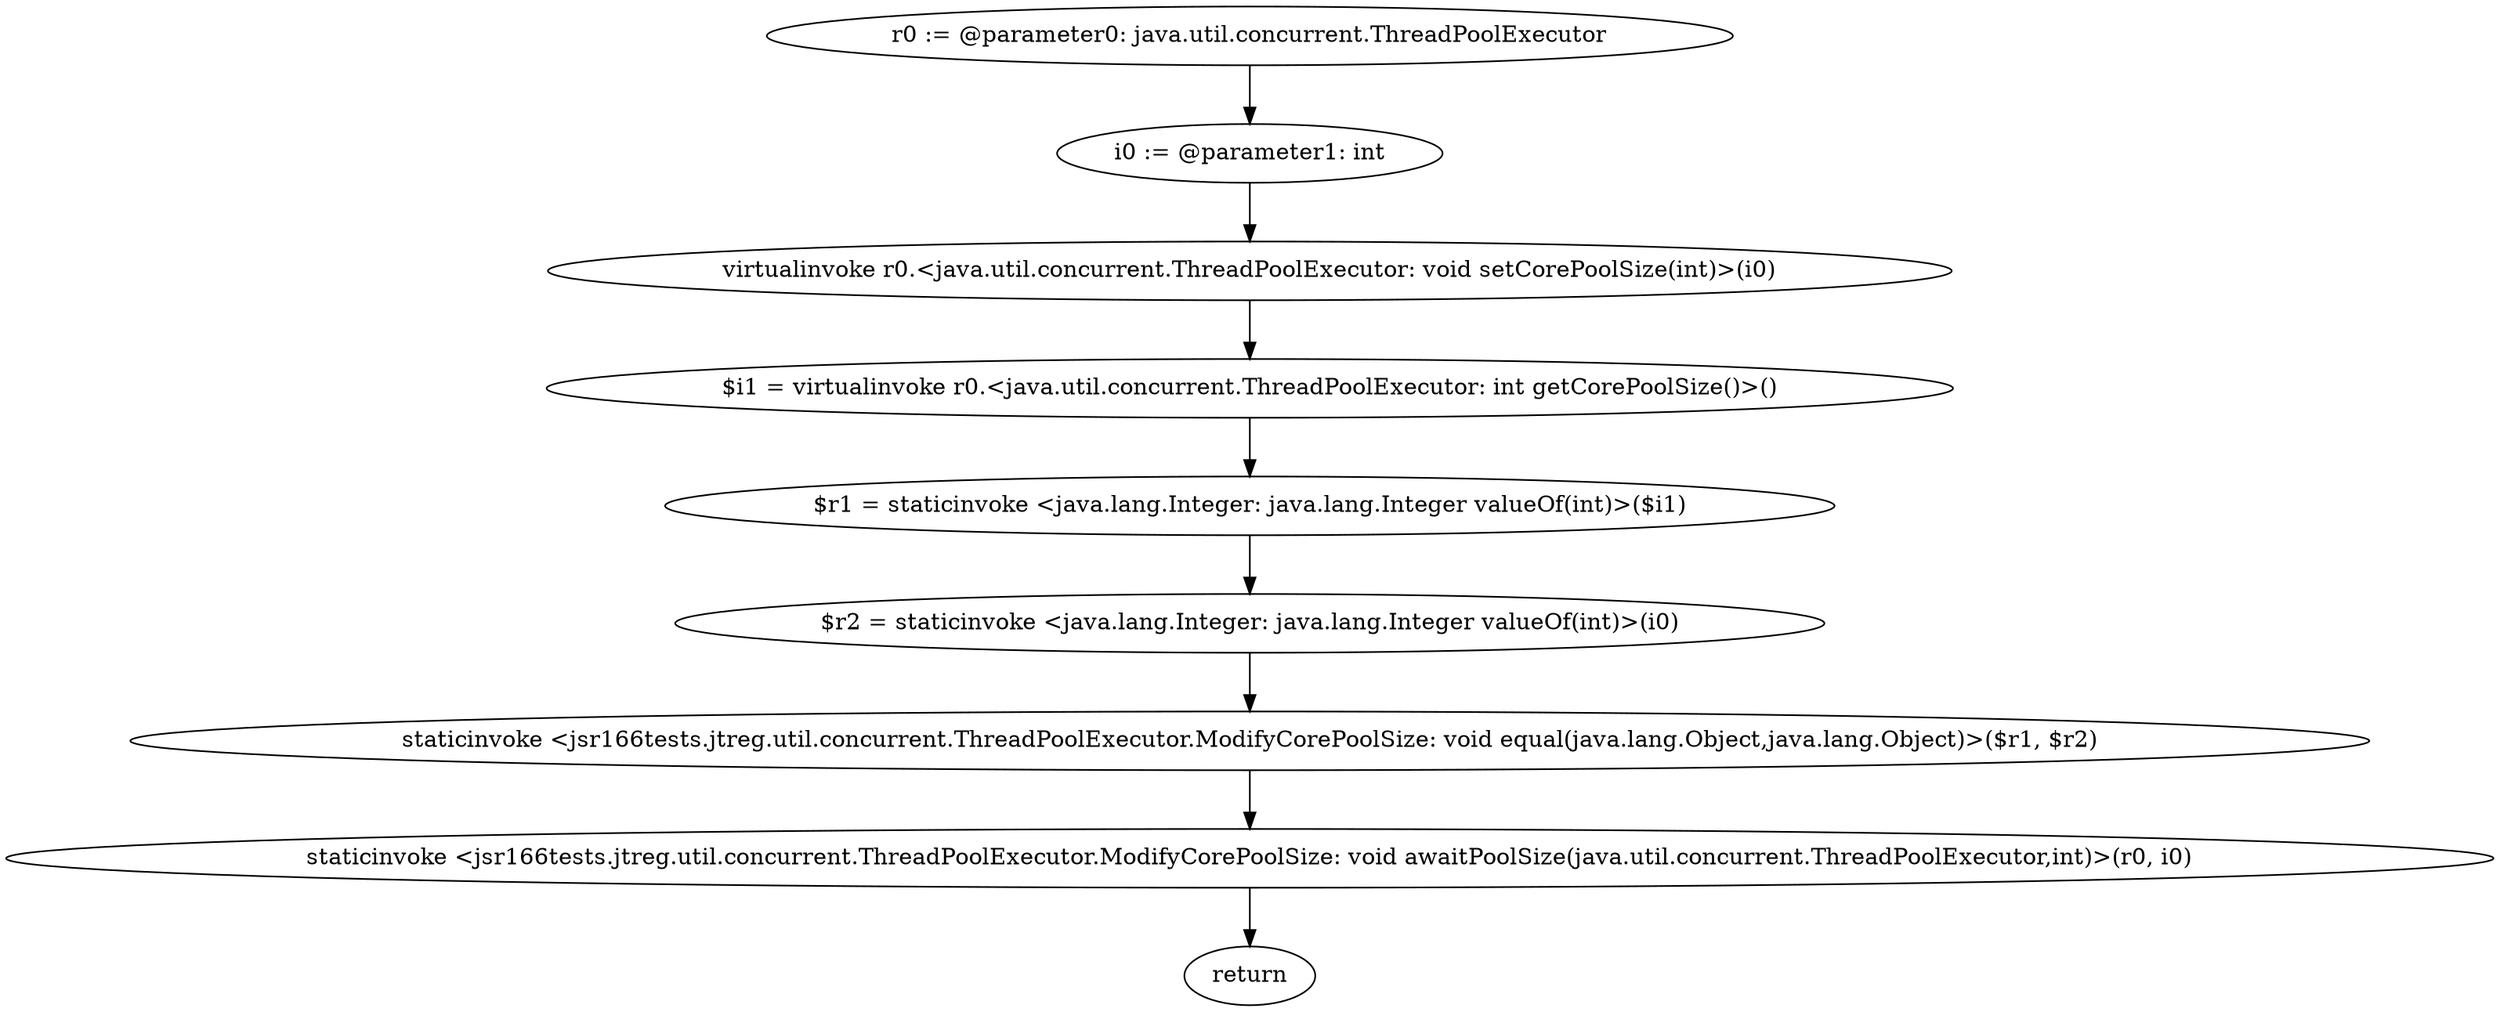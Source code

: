 digraph "unitGraph" {
    "r0 := @parameter0: java.util.concurrent.ThreadPoolExecutor"
    "i0 := @parameter1: int"
    "virtualinvoke r0.<java.util.concurrent.ThreadPoolExecutor: void setCorePoolSize(int)>(i0)"
    "$i1 = virtualinvoke r0.<java.util.concurrent.ThreadPoolExecutor: int getCorePoolSize()>()"
    "$r1 = staticinvoke <java.lang.Integer: java.lang.Integer valueOf(int)>($i1)"
    "$r2 = staticinvoke <java.lang.Integer: java.lang.Integer valueOf(int)>(i0)"
    "staticinvoke <jsr166tests.jtreg.util.concurrent.ThreadPoolExecutor.ModifyCorePoolSize: void equal(java.lang.Object,java.lang.Object)>($r1, $r2)"
    "staticinvoke <jsr166tests.jtreg.util.concurrent.ThreadPoolExecutor.ModifyCorePoolSize: void awaitPoolSize(java.util.concurrent.ThreadPoolExecutor,int)>(r0, i0)"
    "return"
    "r0 := @parameter0: java.util.concurrent.ThreadPoolExecutor"->"i0 := @parameter1: int";
    "i0 := @parameter1: int"->"virtualinvoke r0.<java.util.concurrent.ThreadPoolExecutor: void setCorePoolSize(int)>(i0)";
    "virtualinvoke r0.<java.util.concurrent.ThreadPoolExecutor: void setCorePoolSize(int)>(i0)"->"$i1 = virtualinvoke r0.<java.util.concurrent.ThreadPoolExecutor: int getCorePoolSize()>()";
    "$i1 = virtualinvoke r0.<java.util.concurrent.ThreadPoolExecutor: int getCorePoolSize()>()"->"$r1 = staticinvoke <java.lang.Integer: java.lang.Integer valueOf(int)>($i1)";
    "$r1 = staticinvoke <java.lang.Integer: java.lang.Integer valueOf(int)>($i1)"->"$r2 = staticinvoke <java.lang.Integer: java.lang.Integer valueOf(int)>(i0)";
    "$r2 = staticinvoke <java.lang.Integer: java.lang.Integer valueOf(int)>(i0)"->"staticinvoke <jsr166tests.jtreg.util.concurrent.ThreadPoolExecutor.ModifyCorePoolSize: void equal(java.lang.Object,java.lang.Object)>($r1, $r2)";
    "staticinvoke <jsr166tests.jtreg.util.concurrent.ThreadPoolExecutor.ModifyCorePoolSize: void equal(java.lang.Object,java.lang.Object)>($r1, $r2)"->"staticinvoke <jsr166tests.jtreg.util.concurrent.ThreadPoolExecutor.ModifyCorePoolSize: void awaitPoolSize(java.util.concurrent.ThreadPoolExecutor,int)>(r0, i0)";
    "staticinvoke <jsr166tests.jtreg.util.concurrent.ThreadPoolExecutor.ModifyCorePoolSize: void awaitPoolSize(java.util.concurrent.ThreadPoolExecutor,int)>(r0, i0)"->"return";
}
